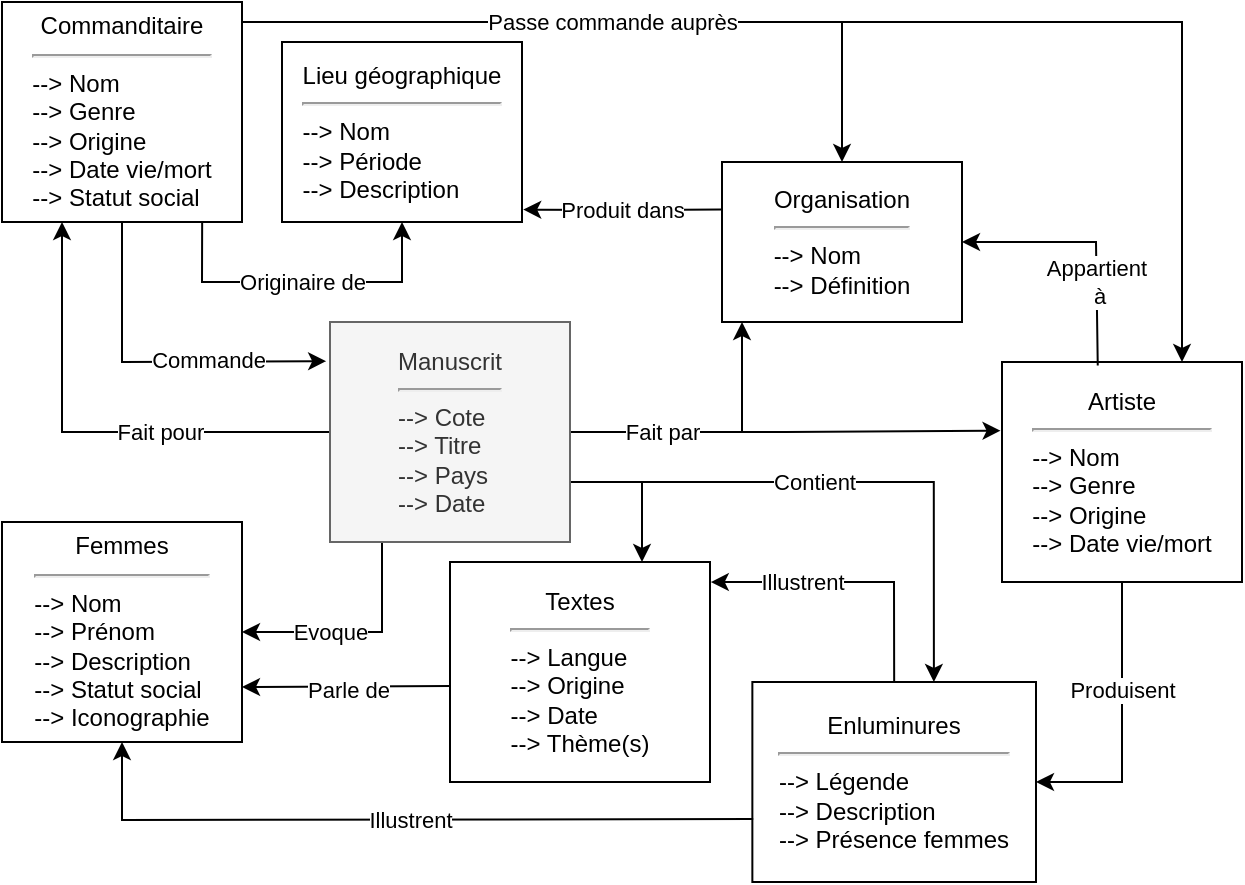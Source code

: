<mxfile version="20.5.3" type="github">
  <diagram id="q0DILytYg0iy6yfAkVPH" name="Page-1">
    <mxGraphModel dx="873" dy="498" grid="1" gridSize="10" guides="1" tooltips="1" connect="1" arrows="1" fold="1" page="1" pageScale="1" pageWidth="827" pageHeight="1169" math="0" shadow="0">
      <root>
        <mxCell id="0" />
        <mxCell id="1" parent="0" />
        <mxCell id="Z-nDP4wHouM15RZJmkO2-3" value="" style="edgeStyle=orthogonalEdgeStyle;rounded=0;orthogonalLoop=1;jettySize=auto;html=1;entryX=-0.006;entryY=0.312;entryDx=0;entryDy=0;entryPerimeter=0;" parent="1" source="Z-nDP4wHouM15RZJmkO2-1" target="Z-nDP4wHouM15RZJmkO2-2" edge="1">
          <mxGeometry relative="1" as="geometry">
            <Array as="points" />
          </mxGeometry>
        </mxCell>
        <mxCell id="Z-nDP4wHouM15RZJmkO2-5" value="Fait par" style="edgeStyle=orthogonalEdgeStyle;rounded=0;orthogonalLoop=1;jettySize=auto;html=1;" parent="1" source="Z-nDP4wHouM15RZJmkO2-1" target="Z-nDP4wHouM15RZJmkO2-4" edge="1">
          <mxGeometry x="-0.352" relative="1" as="geometry">
            <Array as="points">
              <mxPoint x="476" y="233" />
            </Array>
            <mxPoint as="offset" />
          </mxGeometry>
        </mxCell>
        <mxCell id="Z-nDP4wHouM15RZJmkO2-8" value="Fait pour" style="edgeStyle=orthogonalEdgeStyle;rounded=0;orthogonalLoop=1;jettySize=auto;html=1;entryX=0.25;entryY=1;entryDx=0;entryDy=0;verticalAlign=middle;endArrow=classic;endFill=1;" parent="1" source="Z-nDP4wHouM15RZJmkO2-1" target="Z-nDP4wHouM15RZJmkO2-7" edge="1">
          <mxGeometry x="-0.285" relative="1" as="geometry">
            <mxPoint x="236" y="148" as="targetPoint" />
            <mxPoint as="offset" />
          </mxGeometry>
        </mxCell>
        <mxCell id="Z-nDP4wHouM15RZJmkO2-11" value="Contient" style="edgeStyle=orthogonalEdgeStyle;rounded=0;orthogonalLoop=1;jettySize=auto;html=1;endArrow=classic;endFill=1;" parent="1" edge="1">
          <mxGeometry x="-0.301" relative="1" as="geometry">
            <mxPoint x="426" y="258" as="sourcePoint" />
            <mxPoint x="571.947" y="358" as="targetPoint" />
            <Array as="points">
              <mxPoint x="572" y="258" />
            </Array>
            <mxPoint as="offset" />
          </mxGeometry>
        </mxCell>
        <mxCell id="Z-nDP4wHouM15RZJmkO2-15" value="" style="edgeStyle=orthogonalEdgeStyle;rounded=0;orthogonalLoop=1;jettySize=auto;html=1;endArrow=classic;endFill=1;" parent="1" source="Z-nDP4wHouM15RZJmkO2-1" target="Z-nDP4wHouM15RZJmkO2-14" edge="1">
          <mxGeometry relative="1" as="geometry">
            <Array as="points">
              <mxPoint x="426" y="258" />
            </Array>
          </mxGeometry>
        </mxCell>
        <mxCell id="F8eL2Q75ojKpojj5MNbm-9" value="" style="edgeStyle=orthogonalEdgeStyle;rounded=0;orthogonalLoop=1;jettySize=auto;html=1;endArrow=classic;endFill=1;" edge="1" parent="1" source="Z-nDP4wHouM15RZJmkO2-1" target="F8eL2Q75ojKpojj5MNbm-8">
          <mxGeometry relative="1" as="geometry">
            <Array as="points">
              <mxPoint x="296" y="333" />
            </Array>
          </mxGeometry>
        </mxCell>
        <mxCell id="F8eL2Q75ojKpojj5MNbm-10" value="Evoque" style="edgeLabel;html=1;align=center;verticalAlign=middle;resizable=0;points=[];" vertex="1" connectable="0" parent="F8eL2Q75ojKpojj5MNbm-9">
          <mxGeometry x="0.047" relative="1" as="geometry">
            <mxPoint x="-11" as="offset" />
          </mxGeometry>
        </mxCell>
        <mxCell id="Z-nDP4wHouM15RZJmkO2-1" value="&lt;div&gt;Manuscrit&lt;/div&gt;&lt;div&gt;&lt;hr&gt;&lt;/div&gt;&lt;div align=&quot;left&quot;&gt;--&amp;gt; Cote&lt;br&gt;--&amp;gt; Titre&lt;br&gt;--&amp;gt; Pays&lt;br&gt;--&amp;gt; Date&lt;/div&gt;" style="rounded=0;whiteSpace=wrap;html=1;fillColor=#f5f5f5;strokeColor=#666666;fontColor=#333333;" parent="1" vertex="1">
          <mxGeometry x="270" y="178" width="120" height="110" as="geometry" />
        </mxCell>
        <mxCell id="Z-nDP4wHouM15RZJmkO2-2" value="&lt;div&gt;Artiste&lt;br&gt;&lt;/div&gt;&lt;div&gt;&lt;hr&gt;&lt;/div&gt;&lt;div align=&quot;left&quot;&gt;--&amp;gt; Nom&lt;br&gt;&lt;/div&gt;&lt;div align=&quot;left&quot;&gt;--&amp;gt; Genre&lt;/div&gt;&lt;div align=&quot;left&quot;&gt;--&amp;gt; Origine&lt;br&gt;--&amp;gt; Date vie/mort&lt;/div&gt;" style="rounded=0;whiteSpace=wrap;html=1;" parent="1" vertex="1">
          <mxGeometry x="606" y="198" width="120" height="110" as="geometry" />
        </mxCell>
        <mxCell id="Z-nDP4wHouM15RZJmkO2-4" value="&lt;div&gt;Organisation&lt;br&gt;&lt;/div&gt;&lt;div&gt;&lt;hr&gt;&lt;/div&gt;&lt;div align=&quot;left&quot;&gt;--&amp;gt; Nom&lt;br&gt;--&amp;gt; Définition&lt;/div&gt;" style="rounded=0;whiteSpace=wrap;html=1;" parent="1" vertex="1">
          <mxGeometry x="466" y="98" width="120" height="80" as="geometry" />
        </mxCell>
        <mxCell id="Z-nDP4wHouM15RZJmkO2-6" value="&lt;div&gt;Appartient&lt;/div&gt;&lt;div&gt;&amp;nbsp;à&lt;/div&gt;" style="endArrow=classic;html=1;rounded=0;exitX=0.399;exitY=0.016;exitDx=0;exitDy=0;entryX=1;entryY=0.5;entryDx=0;entryDy=0;exitPerimeter=0;" parent="1" source="Z-nDP4wHouM15RZJmkO2-2" target="Z-nDP4wHouM15RZJmkO2-4" edge="1">
          <mxGeometry x="-0.351" width="50" height="50" relative="1" as="geometry">
            <mxPoint x="646" y="208" as="sourcePoint" />
            <mxPoint x="516" y="18" as="targetPoint" />
            <Array as="points">
              <mxPoint x="653" y="138" />
              <mxPoint x="626" y="138" />
            </Array>
            <mxPoint as="offset" />
          </mxGeometry>
        </mxCell>
        <mxCell id="Z-nDP4wHouM15RZJmkO2-7" value="&lt;div&gt;Commanditaire&lt;br&gt;&lt;/div&gt;&lt;div&gt;&lt;hr&gt;&lt;/div&gt;&lt;div align=&quot;left&quot;&gt;--&amp;gt; Nom&lt;br&gt;--&amp;gt; Genre&lt;br&gt;--&amp;gt; Origine&lt;br&gt;&lt;/div&gt;&lt;div align=&quot;left&quot;&gt;--&amp;gt; Date vie/mort&lt;/div&gt;&lt;div align=&quot;left&quot;&gt;--&amp;gt; Statut social&lt;br&gt;&lt;/div&gt;" style="rounded=0;whiteSpace=wrap;html=1;" parent="1" vertex="1">
          <mxGeometry x="106" y="18" width="120" height="110" as="geometry" />
        </mxCell>
        <mxCell id="Z-nDP4wHouM15RZJmkO2-10" value="&lt;div&gt;Enluminures&lt;br&gt;&lt;/div&gt;&lt;div&gt;&lt;hr&gt;&lt;/div&gt;&lt;div align=&quot;left&quot;&gt;--&amp;gt; Légende&lt;br&gt;--&amp;gt; Description&lt;br&gt;--&amp;gt; Présence femmes&lt;br&gt;&lt;/div&gt;" style="rounded=0;whiteSpace=wrap;html=1;" parent="1" vertex="1">
          <mxGeometry x="481.18" y="358" width="141.82" height="100" as="geometry" />
        </mxCell>
        <mxCell id="Z-nDP4wHouM15RZJmkO2-14" value="&lt;div align=&quot;center&quot;&gt;Textes&lt;/div&gt;&lt;div align=&quot;center&quot;&gt;&lt;hr&gt;&lt;/div&gt;&lt;div align=&quot;left&quot;&gt;--&amp;gt; Langue&lt;br&gt;--&amp;gt; Origine&lt;br&gt;--&amp;gt; Date&lt;br&gt;--&amp;gt; Thème(s)&lt;br&gt;&lt;/div&gt;" style="rounded=0;whiteSpace=wrap;html=1;align=center;" parent="1" vertex="1">
          <mxGeometry x="330" y="298" width="130" height="110" as="geometry" />
        </mxCell>
        <mxCell id="Z-nDP4wHouM15RZJmkO2-16" value="Illustrent" style="endArrow=classic;html=1;rounded=0;exitX=0.5;exitY=0;exitDx=0;exitDy=0;endFill=1;entryX=1.003;entryY=0.091;entryDx=0;entryDy=0;entryPerimeter=0;" parent="1" source="Z-nDP4wHouM15RZJmkO2-10" target="Z-nDP4wHouM15RZJmkO2-14" edge="1">
          <mxGeometry x="0.356" width="50" height="50" relative="1" as="geometry">
            <mxPoint x="466" y="498" as="sourcePoint" />
            <mxPoint x="627" y="508" as="targetPoint" />
            <Array as="points">
              <mxPoint x="552" y="308" />
              <mxPoint x="506" y="308" />
            </Array>
            <mxPoint as="offset" />
          </mxGeometry>
        </mxCell>
        <mxCell id="F8eL2Q75ojKpojj5MNbm-1" value="" style="endArrow=classic;html=1;rounded=0;entryX=1;entryY=0.5;entryDx=0;entryDy=0;exitX=0.5;exitY=1;exitDx=0;exitDy=0;" edge="1" parent="1" source="Z-nDP4wHouM15RZJmkO2-2" target="Z-nDP4wHouM15RZJmkO2-10">
          <mxGeometry width="50" height="50" relative="1" as="geometry">
            <mxPoint x="676" y="408" as="sourcePoint" />
            <mxPoint x="476" y="278" as="targetPoint" />
            <Array as="points">
              <mxPoint x="666" y="408" />
            </Array>
          </mxGeometry>
        </mxCell>
        <mxCell id="F8eL2Q75ojKpojj5MNbm-2" value="Produisent" style="edgeLabel;html=1;align=center;verticalAlign=middle;resizable=0;points=[];" vertex="1" connectable="0" parent="F8eL2Q75ojKpojj5MNbm-1">
          <mxGeometry x="-0.248" relative="1" as="geometry">
            <mxPoint as="offset" />
          </mxGeometry>
        </mxCell>
        <mxCell id="F8eL2Q75ojKpojj5MNbm-3" value="&lt;div&gt;Lieu géographique&lt;br&gt;&lt;/div&gt;&lt;div&gt;&lt;hr&gt;&lt;/div&gt;&lt;div align=&quot;left&quot;&gt;--&amp;gt; Nom&lt;br&gt;--&amp;gt; Période&lt;br&gt;--&amp;gt; Description&lt;br&gt;&lt;/div&gt;" style="rounded=0;whiteSpace=wrap;html=1;" vertex="1" parent="1">
          <mxGeometry x="246" y="38" width="120" height="90" as="geometry" />
        </mxCell>
        <mxCell id="F8eL2Q75ojKpojj5MNbm-4" value="Passe commande auprès" style="endArrow=classic;html=1;rounded=0;entryX=0.5;entryY=0;entryDx=0;entryDy=0;" edge="1" parent="1" target="Z-nDP4wHouM15RZJmkO2-4">
          <mxGeometry width="50" height="50" relative="1" as="geometry">
            <mxPoint x="226" y="28" as="sourcePoint" />
            <mxPoint x="546" y="28" as="targetPoint" />
            <Array as="points">
              <mxPoint x="526" y="28" />
            </Array>
          </mxGeometry>
        </mxCell>
        <mxCell id="F8eL2Q75ojKpojj5MNbm-5" value="" style="endArrow=classic;html=1;rounded=0;entryX=0.75;entryY=0;entryDx=0;entryDy=0;" edge="1" parent="1" target="Z-nDP4wHouM15RZJmkO2-2">
          <mxGeometry width="50" height="50" relative="1" as="geometry">
            <mxPoint x="526" y="28" as="sourcePoint" />
            <mxPoint x="706" y="28" as="targetPoint" />
            <Array as="points">
              <mxPoint x="696" y="28" />
            </Array>
          </mxGeometry>
        </mxCell>
        <mxCell id="F8eL2Q75ojKpojj5MNbm-6" value="Originaire de" style="endArrow=classic;html=1;rounded=0;entryX=0.5;entryY=1;entryDx=0;entryDy=0;exitX=0.834;exitY=1.005;exitDx=0;exitDy=0;exitPerimeter=0;" edge="1" parent="1" source="Z-nDP4wHouM15RZJmkO2-7" target="F8eL2Q75ojKpojj5MNbm-3">
          <mxGeometry width="50" height="50" relative="1" as="geometry">
            <mxPoint x="226" y="108" as="sourcePoint" />
            <mxPoint x="276" y="58" as="targetPoint" />
            <Array as="points">
              <mxPoint x="206" y="158" />
              <mxPoint x="306" y="158" />
            </Array>
          </mxGeometry>
        </mxCell>
        <mxCell id="F8eL2Q75ojKpojj5MNbm-7" value="Produit dans" style="endArrow=classic;html=1;rounded=0;entryX=1.005;entryY=0.731;entryDx=0;entryDy=0;entryPerimeter=0;exitX=-0.004;exitY=0.072;exitDx=0;exitDy=0;exitPerimeter=0;" edge="1" parent="1">
          <mxGeometry x="0.001" width="50" height="50" relative="1" as="geometry">
            <mxPoint x="465.52" y="121.76" as="sourcePoint" />
            <mxPoint x="366.6" y="121.79" as="targetPoint" />
            <Array as="points">
              <mxPoint x="426" y="122" />
            </Array>
            <mxPoint as="offset" />
          </mxGeometry>
        </mxCell>
        <mxCell id="F8eL2Q75ojKpojj5MNbm-8" value="&lt;div&gt;Femmes&lt;br&gt;&lt;/div&gt;&lt;div&gt;&lt;hr&gt;&lt;/div&gt;&lt;div align=&quot;left&quot;&gt;--&amp;gt; Nom&lt;br&gt;--&amp;gt; Prénom&lt;br&gt;--&amp;gt; Description&lt;br&gt;--&amp;gt; Statut social&lt;/div&gt;&lt;div align=&quot;left&quot;&gt;--&amp;gt; Iconographie&lt;br&gt;&lt;/div&gt;" style="rounded=0;whiteSpace=wrap;html=1;" vertex="1" parent="1">
          <mxGeometry x="106" y="278" width="120" height="110" as="geometry" />
        </mxCell>
        <mxCell id="F8eL2Q75ojKpojj5MNbm-11" value="" style="endArrow=classic;html=1;rounded=0;exitX=0;exitY=0.5;exitDx=0;exitDy=0;entryX=1;entryY=0.75;entryDx=0;entryDy=0;" edge="1" parent="1" target="F8eL2Q75ojKpojj5MNbm-8">
          <mxGeometry width="50" height="50" relative="1" as="geometry">
            <mxPoint x="330" y="360" as="sourcePoint" />
            <mxPoint x="228.52" y="359.25" as="targetPoint" />
          </mxGeometry>
        </mxCell>
        <mxCell id="F8eL2Q75ojKpojj5MNbm-12" value="Parle de" style="edgeLabel;html=1;align=center;verticalAlign=middle;resizable=0;points=[];" vertex="1" connectable="0" parent="F8eL2Q75ojKpojj5MNbm-11">
          <mxGeometry x="-0.008" y="2" relative="1" as="geometry">
            <mxPoint as="offset" />
          </mxGeometry>
        </mxCell>
        <mxCell id="F8eL2Q75ojKpojj5MNbm-15" value="" style="endArrow=classic;html=1;rounded=0;entryX=0.5;entryY=1;entryDx=0;entryDy=0;exitX=0.003;exitY=0.685;exitDx=0;exitDy=0;exitPerimeter=0;" edge="1" parent="1" source="Z-nDP4wHouM15RZJmkO2-10" target="F8eL2Q75ojKpojj5MNbm-8">
          <mxGeometry width="50" height="50" relative="1" as="geometry">
            <mxPoint x="446" y="338" as="sourcePoint" />
            <mxPoint x="496" y="288" as="targetPoint" />
            <Array as="points">
              <mxPoint x="166" y="427" />
            </Array>
          </mxGeometry>
        </mxCell>
        <mxCell id="F8eL2Q75ojKpojj5MNbm-16" value="Illustrent" style="edgeLabel;html=1;align=center;verticalAlign=middle;resizable=0;points=[];" vertex="1" connectable="0" parent="F8eL2Q75ojKpojj5MNbm-15">
          <mxGeometry x="-0.032" relative="1" as="geometry">
            <mxPoint as="offset" />
          </mxGeometry>
        </mxCell>
        <mxCell id="F8eL2Q75ojKpojj5MNbm-17" value="" style="endArrow=classic;html=1;rounded=0;exitX=0.5;exitY=1;exitDx=0;exitDy=0;entryX=-0.016;entryY=0.178;entryDx=0;entryDy=0;entryPerimeter=0;" edge="1" parent="1" source="Z-nDP4wHouM15RZJmkO2-7" target="Z-nDP4wHouM15RZJmkO2-1">
          <mxGeometry width="50" height="50" relative="1" as="geometry">
            <mxPoint x="360" y="250" as="sourcePoint" />
            <mxPoint x="410" y="200" as="targetPoint" />
            <Array as="points">
              <mxPoint x="166" y="198" />
            </Array>
          </mxGeometry>
        </mxCell>
        <mxCell id="F8eL2Q75ojKpojj5MNbm-18" value="Commande" style="edgeLabel;html=1;align=center;verticalAlign=middle;resizable=0;points=[];" vertex="1" connectable="0" parent="F8eL2Q75ojKpojj5MNbm-17">
          <mxGeometry x="0.316" y="1" relative="1" as="geometry">
            <mxPoint as="offset" />
          </mxGeometry>
        </mxCell>
      </root>
    </mxGraphModel>
  </diagram>
</mxfile>
